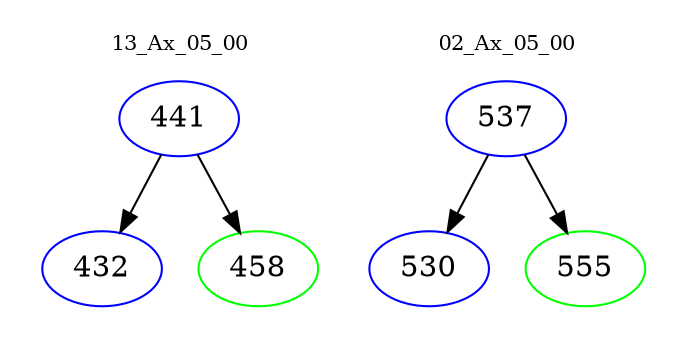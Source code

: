 digraph{
subgraph cluster_0 {
color = white
label = "13_Ax_05_00";
fontsize=10;
T0_441 [label="441", color="blue"]
T0_441 -> T0_432 [color="black"]
T0_432 [label="432", color="blue"]
T0_441 -> T0_458 [color="black"]
T0_458 [label="458", color="green"]
}
subgraph cluster_1 {
color = white
label = "02_Ax_05_00";
fontsize=10;
T1_537 [label="537", color="blue"]
T1_537 -> T1_530 [color="black"]
T1_530 [label="530", color="blue"]
T1_537 -> T1_555 [color="black"]
T1_555 [label="555", color="green"]
}
}
